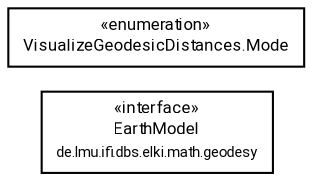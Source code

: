 #!/usr/local/bin/dot
#
# Class diagram 
# Generated by UMLGraph version R5_7_2-60-g0e99a6 (http://www.spinellis.gr/umlgraph/)
#

digraph G {
	graph [fontnames="svg"]
	edge [fontname="Roboto",fontsize=7,labelfontname="Roboto",labelfontsize=7,color="black"];
	node [fontname="Roboto",fontcolor="black",fontsize=8,shape=plaintext,margin=0,width=0,height=0];
	nodesep=0.15;
	ranksep=0.25;
	rankdir=LR;
	// de.lmu.ifi.dbs.elki.math.geodesy.EarthModel
	c10734822 [label=<<table title="de.lmu.ifi.dbs.elki.math.geodesy.EarthModel" border="0" cellborder="1" cellspacing="0" cellpadding="2" href="../../math/geodesy/EarthModel.html" target="_parent">
		<tr><td><table border="0" cellspacing="0" cellpadding="1">
		<tr><td align="center" balign="center"> &#171;interface&#187; </td></tr>
		<tr><td align="center" balign="center"> <font face="Roboto">EarthModel</font> </td></tr>
		<tr><td align="center" balign="center"> <font face="Roboto" point-size="7.0">de.lmu.ifi.dbs.elki.math.geodesy</font> </td></tr>
		</table></td></tr>
		</table>>, URL="../../math/geodesy/EarthModel.html"];
	// de.lmu.ifi.dbs.elki.application.experiments.VisualizeGeodesicDistances.Mode
	c10734843 [label=<<table title="de.lmu.ifi.dbs.elki.application.experiments.VisualizeGeodesicDistances.Mode" border="0" cellborder="1" cellspacing="0" cellpadding="2" href="VisualizeGeodesicDistances.Mode.html" target="_parent">
		<tr><td><table border="0" cellspacing="0" cellpadding="1">
		<tr><td align="center" balign="center"> &#171;enumeration&#187; </td></tr>
		<tr><td align="center" balign="center"> <font face="Roboto">VisualizeGeodesicDistances.Mode</font> </td></tr>
		</table></td></tr>
		</table>>, URL="VisualizeGeodesicDistances.Mode.html"];
}

